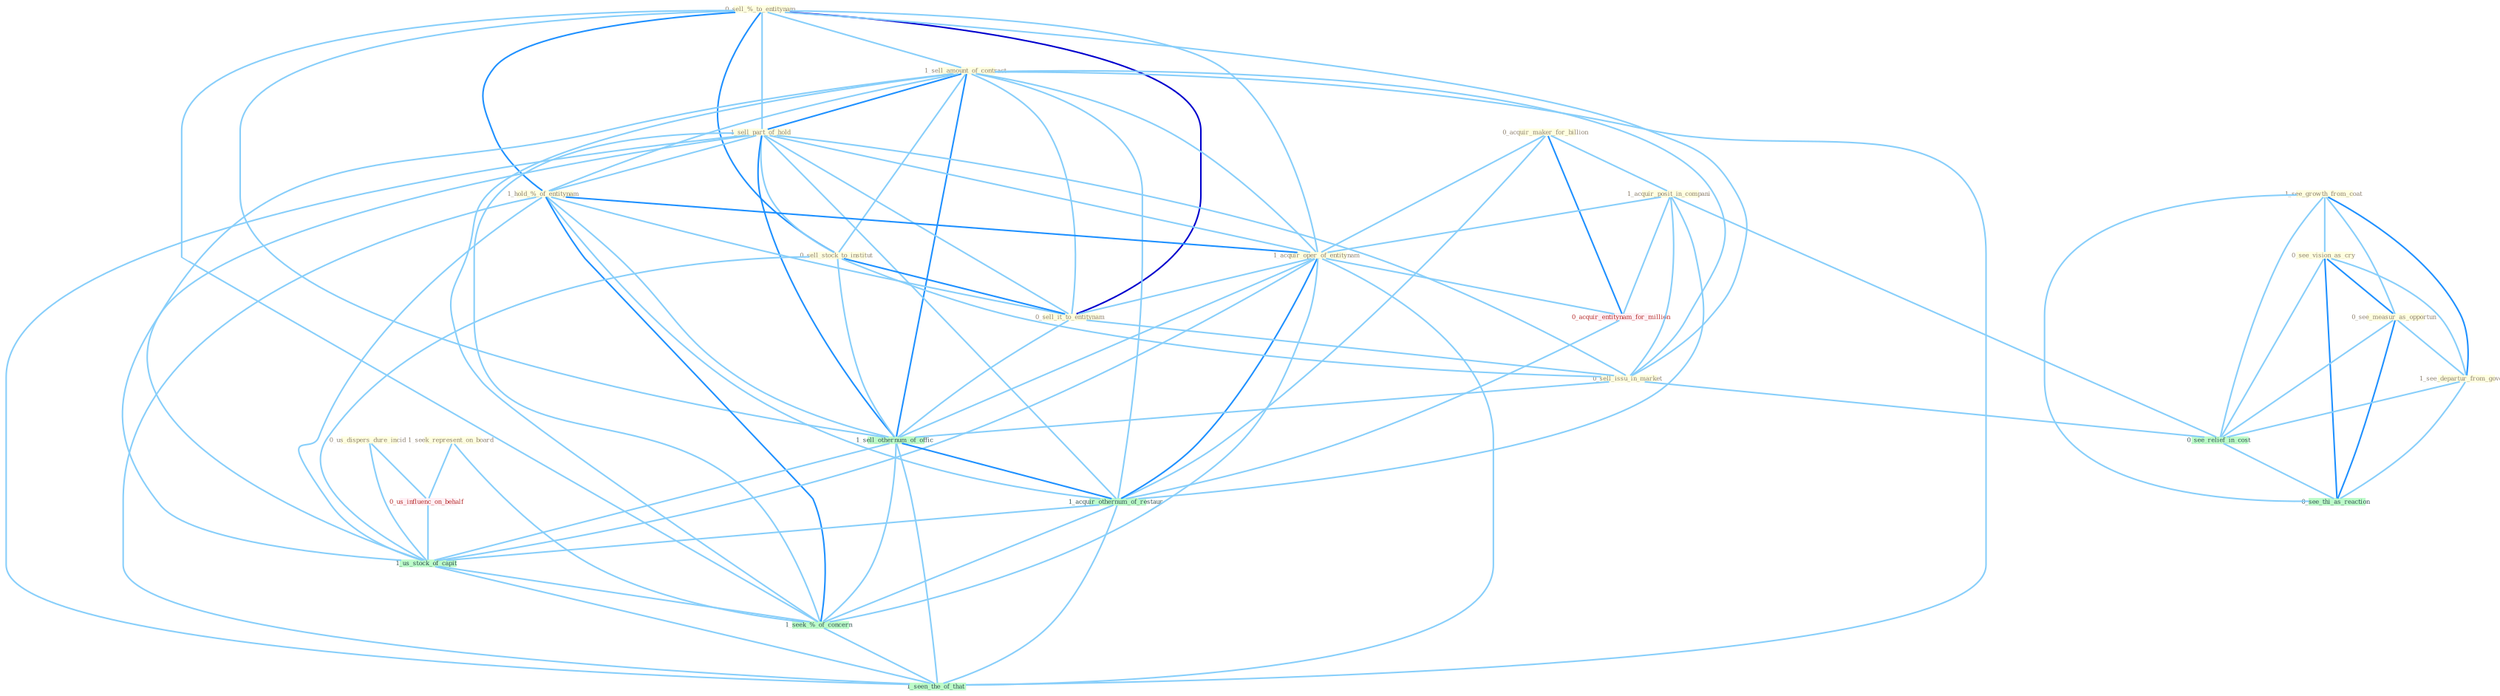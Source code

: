 Graph G{ 
    node
    [shape=polygon,style=filled,width=.5,height=.06,color="#BDFCC9",fixedsize=true,fontsize=4,
    fontcolor="#2f4f4f"];
    {node
    [color="#ffffe0", fontcolor="#8b7d6b"] "0_acquir_maker_for_billion " "0_sell_%_to_entitynam " "1_see_growth_from_coat " "1_sell_amount_of_contract " "1_sell_part_of_hold " "1_seek_represent_on_board " "1_acquir_posit_in_compani " "0_see_vision_as_cry " "1_hold_%_of_entitynam " "1_acquir_oper_of_entitynam " "0_sell_stock_to_institut " "0_sell_it_to_entitynam " "0_see_measur_as_opportun " "0_sell_issu_in_market " "0_us_dispers_dure_incid " "1_see_departur_from_govern "}
{node [color="#fff0f5", fontcolor="#b22222"] "0_acquir_entitynam_for_million " "0_us_influenc_on_behalf "}
edge [color="#B0E2FF"];

	"0_acquir_maker_for_billion " -- "1_acquir_posit_in_compani " [w="1", color="#87cefa" ];
	"0_acquir_maker_for_billion " -- "1_acquir_oper_of_entitynam " [w="1", color="#87cefa" ];
	"0_acquir_maker_for_billion " -- "0_acquir_entitynam_for_million " [w="2", color="#1e90ff" , len=0.8];
	"0_acquir_maker_for_billion " -- "1_acquir_othernum_of_restaur " [w="1", color="#87cefa" ];
	"0_sell_%_to_entitynam " -- "1_sell_amount_of_contract " [w="1", color="#87cefa" ];
	"0_sell_%_to_entitynam " -- "1_sell_part_of_hold " [w="1", color="#87cefa" ];
	"0_sell_%_to_entitynam " -- "1_hold_%_of_entitynam " [w="2", color="#1e90ff" , len=0.8];
	"0_sell_%_to_entitynam " -- "1_acquir_oper_of_entitynam " [w="1", color="#87cefa" ];
	"0_sell_%_to_entitynam " -- "0_sell_stock_to_institut " [w="2", color="#1e90ff" , len=0.8];
	"0_sell_%_to_entitynam " -- "0_sell_it_to_entitynam " [w="3", color="#0000cd" , len=0.6];
	"0_sell_%_to_entitynam " -- "0_sell_issu_in_market " [w="1", color="#87cefa" ];
	"0_sell_%_to_entitynam " -- "1_sell_othernum_of_offic " [w="1", color="#87cefa" ];
	"0_sell_%_to_entitynam " -- "1_seek_%_of_concern " [w="1", color="#87cefa" ];
	"1_see_growth_from_coat " -- "0_see_vision_as_cry " [w="1", color="#87cefa" ];
	"1_see_growth_from_coat " -- "0_see_measur_as_opportun " [w="1", color="#87cefa" ];
	"1_see_growth_from_coat " -- "1_see_departur_from_govern " [w="2", color="#1e90ff" , len=0.8];
	"1_see_growth_from_coat " -- "0_see_relief_in_cost " [w="1", color="#87cefa" ];
	"1_see_growth_from_coat " -- "0_see_thi_as_reaction " [w="1", color="#87cefa" ];
	"1_sell_amount_of_contract " -- "1_sell_part_of_hold " [w="2", color="#1e90ff" , len=0.8];
	"1_sell_amount_of_contract " -- "1_hold_%_of_entitynam " [w="1", color="#87cefa" ];
	"1_sell_amount_of_contract " -- "1_acquir_oper_of_entitynam " [w="1", color="#87cefa" ];
	"1_sell_amount_of_contract " -- "0_sell_stock_to_institut " [w="1", color="#87cefa" ];
	"1_sell_amount_of_contract " -- "0_sell_it_to_entitynam " [w="1", color="#87cefa" ];
	"1_sell_amount_of_contract " -- "0_sell_issu_in_market " [w="1", color="#87cefa" ];
	"1_sell_amount_of_contract " -- "1_sell_othernum_of_offic " [w="2", color="#1e90ff" , len=0.8];
	"1_sell_amount_of_contract " -- "1_acquir_othernum_of_restaur " [w="1", color="#87cefa" ];
	"1_sell_amount_of_contract " -- "1_us_stock_of_capit " [w="1", color="#87cefa" ];
	"1_sell_amount_of_contract " -- "1_seek_%_of_concern " [w="1", color="#87cefa" ];
	"1_sell_amount_of_contract " -- "1_seen_the_of_that " [w="1", color="#87cefa" ];
	"1_sell_part_of_hold " -- "1_hold_%_of_entitynam " [w="1", color="#87cefa" ];
	"1_sell_part_of_hold " -- "1_acquir_oper_of_entitynam " [w="1", color="#87cefa" ];
	"1_sell_part_of_hold " -- "0_sell_stock_to_institut " [w="1", color="#87cefa" ];
	"1_sell_part_of_hold " -- "0_sell_it_to_entitynam " [w="1", color="#87cefa" ];
	"1_sell_part_of_hold " -- "0_sell_issu_in_market " [w="1", color="#87cefa" ];
	"1_sell_part_of_hold " -- "1_sell_othernum_of_offic " [w="2", color="#1e90ff" , len=0.8];
	"1_sell_part_of_hold " -- "1_acquir_othernum_of_restaur " [w="1", color="#87cefa" ];
	"1_sell_part_of_hold " -- "1_us_stock_of_capit " [w="1", color="#87cefa" ];
	"1_sell_part_of_hold " -- "1_seek_%_of_concern " [w="1", color="#87cefa" ];
	"1_sell_part_of_hold " -- "1_seen_the_of_that " [w="1", color="#87cefa" ];
	"1_seek_represent_on_board " -- "0_us_influenc_on_behalf " [w="1", color="#87cefa" ];
	"1_seek_represent_on_board " -- "1_seek_%_of_concern " [w="1", color="#87cefa" ];
	"1_acquir_posit_in_compani " -- "1_acquir_oper_of_entitynam " [w="1", color="#87cefa" ];
	"1_acquir_posit_in_compani " -- "0_sell_issu_in_market " [w="1", color="#87cefa" ];
	"1_acquir_posit_in_compani " -- "0_acquir_entitynam_for_million " [w="1", color="#87cefa" ];
	"1_acquir_posit_in_compani " -- "0_see_relief_in_cost " [w="1", color="#87cefa" ];
	"1_acquir_posit_in_compani " -- "1_acquir_othernum_of_restaur " [w="1", color="#87cefa" ];
	"0_see_vision_as_cry " -- "0_see_measur_as_opportun " [w="2", color="#1e90ff" , len=0.8];
	"0_see_vision_as_cry " -- "1_see_departur_from_govern " [w="1", color="#87cefa" ];
	"0_see_vision_as_cry " -- "0_see_relief_in_cost " [w="1", color="#87cefa" ];
	"0_see_vision_as_cry " -- "0_see_thi_as_reaction " [w="2", color="#1e90ff" , len=0.8];
	"1_hold_%_of_entitynam " -- "1_acquir_oper_of_entitynam " [w="2", color="#1e90ff" , len=0.8];
	"1_hold_%_of_entitynam " -- "0_sell_it_to_entitynam " [w="1", color="#87cefa" ];
	"1_hold_%_of_entitynam " -- "1_sell_othernum_of_offic " [w="1", color="#87cefa" ];
	"1_hold_%_of_entitynam " -- "1_acquir_othernum_of_restaur " [w="1", color="#87cefa" ];
	"1_hold_%_of_entitynam " -- "1_us_stock_of_capit " [w="1", color="#87cefa" ];
	"1_hold_%_of_entitynam " -- "1_seek_%_of_concern " [w="2", color="#1e90ff" , len=0.8];
	"1_hold_%_of_entitynam " -- "1_seen_the_of_that " [w="1", color="#87cefa" ];
	"1_acquir_oper_of_entitynam " -- "0_sell_it_to_entitynam " [w="1", color="#87cefa" ];
	"1_acquir_oper_of_entitynam " -- "0_acquir_entitynam_for_million " [w="1", color="#87cefa" ];
	"1_acquir_oper_of_entitynam " -- "1_sell_othernum_of_offic " [w="1", color="#87cefa" ];
	"1_acquir_oper_of_entitynam " -- "1_acquir_othernum_of_restaur " [w="2", color="#1e90ff" , len=0.8];
	"1_acquir_oper_of_entitynam " -- "1_us_stock_of_capit " [w="1", color="#87cefa" ];
	"1_acquir_oper_of_entitynam " -- "1_seek_%_of_concern " [w="1", color="#87cefa" ];
	"1_acquir_oper_of_entitynam " -- "1_seen_the_of_that " [w="1", color="#87cefa" ];
	"0_sell_stock_to_institut " -- "0_sell_it_to_entitynam " [w="2", color="#1e90ff" , len=0.8];
	"0_sell_stock_to_institut " -- "0_sell_issu_in_market " [w="1", color="#87cefa" ];
	"0_sell_stock_to_institut " -- "1_sell_othernum_of_offic " [w="1", color="#87cefa" ];
	"0_sell_stock_to_institut " -- "1_us_stock_of_capit " [w="1", color="#87cefa" ];
	"0_sell_it_to_entitynam " -- "0_sell_issu_in_market " [w="1", color="#87cefa" ];
	"0_sell_it_to_entitynam " -- "1_sell_othernum_of_offic " [w="1", color="#87cefa" ];
	"0_see_measur_as_opportun " -- "1_see_departur_from_govern " [w="1", color="#87cefa" ];
	"0_see_measur_as_opportun " -- "0_see_relief_in_cost " [w="1", color="#87cefa" ];
	"0_see_measur_as_opportun " -- "0_see_thi_as_reaction " [w="2", color="#1e90ff" , len=0.8];
	"0_sell_issu_in_market " -- "1_sell_othernum_of_offic " [w="1", color="#87cefa" ];
	"0_sell_issu_in_market " -- "0_see_relief_in_cost " [w="1", color="#87cefa" ];
	"0_us_dispers_dure_incid " -- "0_us_influenc_on_behalf " [w="1", color="#87cefa" ];
	"0_us_dispers_dure_incid " -- "1_us_stock_of_capit " [w="1", color="#87cefa" ];
	"1_see_departur_from_govern " -- "0_see_relief_in_cost " [w="1", color="#87cefa" ];
	"1_see_departur_from_govern " -- "0_see_thi_as_reaction " [w="1", color="#87cefa" ];
	"0_acquir_entitynam_for_million " -- "1_acquir_othernum_of_restaur " [w="1", color="#87cefa" ];
	"1_sell_othernum_of_offic " -- "1_acquir_othernum_of_restaur " [w="2", color="#1e90ff" , len=0.8];
	"1_sell_othernum_of_offic " -- "1_us_stock_of_capit " [w="1", color="#87cefa" ];
	"1_sell_othernum_of_offic " -- "1_seek_%_of_concern " [w="1", color="#87cefa" ];
	"1_sell_othernum_of_offic " -- "1_seen_the_of_that " [w="1", color="#87cefa" ];
	"0_us_influenc_on_behalf " -- "1_us_stock_of_capit " [w="1", color="#87cefa" ];
	"0_see_relief_in_cost " -- "0_see_thi_as_reaction " [w="1", color="#87cefa" ];
	"1_acquir_othernum_of_restaur " -- "1_us_stock_of_capit " [w="1", color="#87cefa" ];
	"1_acquir_othernum_of_restaur " -- "1_seek_%_of_concern " [w="1", color="#87cefa" ];
	"1_acquir_othernum_of_restaur " -- "1_seen_the_of_that " [w="1", color="#87cefa" ];
	"1_us_stock_of_capit " -- "1_seek_%_of_concern " [w="1", color="#87cefa" ];
	"1_us_stock_of_capit " -- "1_seen_the_of_that " [w="1", color="#87cefa" ];
	"1_seek_%_of_concern " -- "1_seen_the_of_that " [w="1", color="#87cefa" ];
}